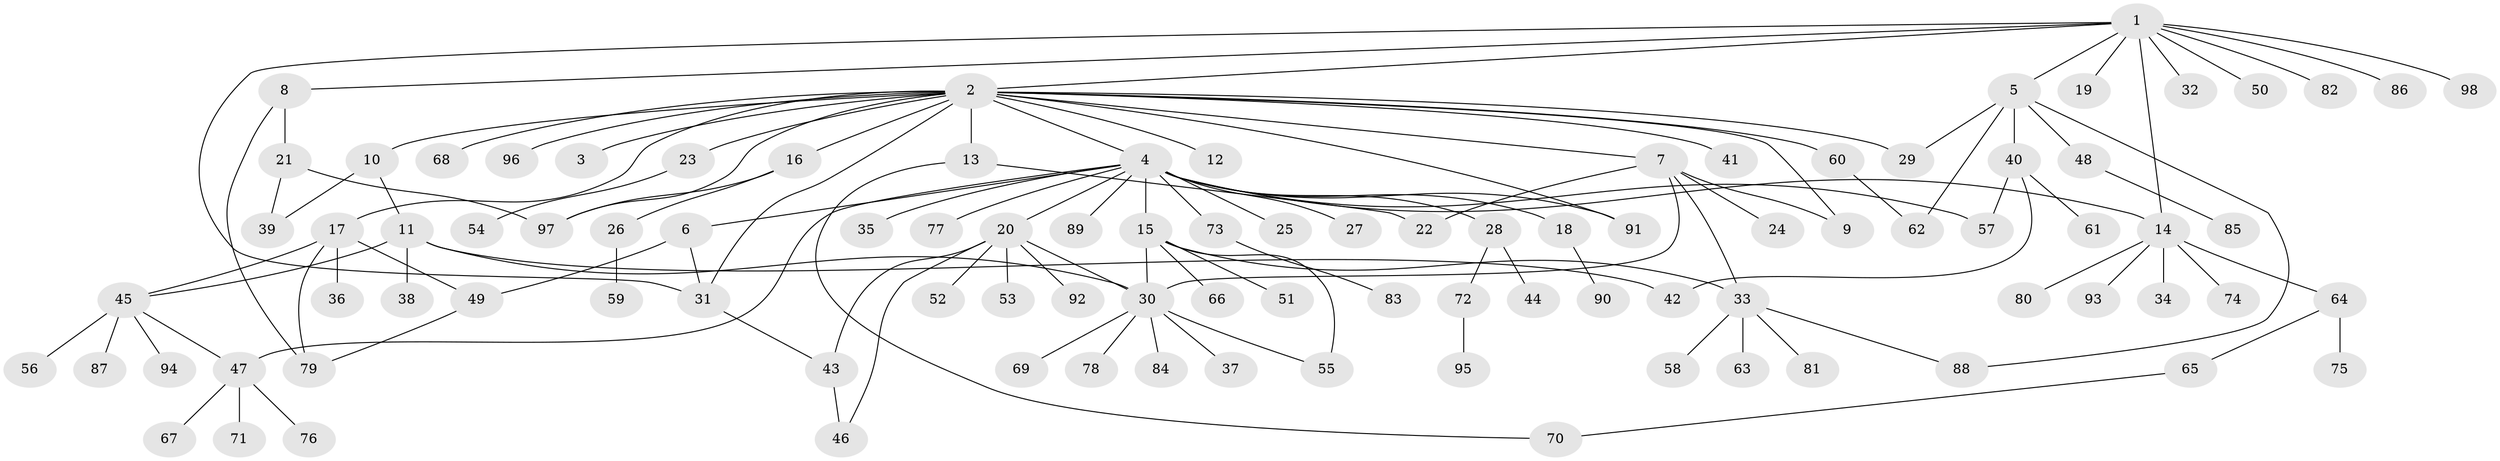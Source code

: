 // Generated by graph-tools (version 1.1) at 2025/01/03/09/25 03:01:38]
// undirected, 98 vertices, 124 edges
graph export_dot {
graph [start="1"]
  node [color=gray90,style=filled];
  1;
  2;
  3;
  4;
  5;
  6;
  7;
  8;
  9;
  10;
  11;
  12;
  13;
  14;
  15;
  16;
  17;
  18;
  19;
  20;
  21;
  22;
  23;
  24;
  25;
  26;
  27;
  28;
  29;
  30;
  31;
  32;
  33;
  34;
  35;
  36;
  37;
  38;
  39;
  40;
  41;
  42;
  43;
  44;
  45;
  46;
  47;
  48;
  49;
  50;
  51;
  52;
  53;
  54;
  55;
  56;
  57;
  58;
  59;
  60;
  61;
  62;
  63;
  64;
  65;
  66;
  67;
  68;
  69;
  70;
  71;
  72;
  73;
  74;
  75;
  76;
  77;
  78;
  79;
  80;
  81;
  82;
  83;
  84;
  85;
  86;
  87;
  88;
  89;
  90;
  91;
  92;
  93;
  94;
  95;
  96;
  97;
  98;
  1 -- 2;
  1 -- 5;
  1 -- 8;
  1 -- 14;
  1 -- 19;
  1 -- 31;
  1 -- 32;
  1 -- 50;
  1 -- 82;
  1 -- 86;
  1 -- 98;
  2 -- 3;
  2 -- 4;
  2 -- 7;
  2 -- 9;
  2 -- 10;
  2 -- 12;
  2 -- 13;
  2 -- 16;
  2 -- 17;
  2 -- 23;
  2 -- 29;
  2 -- 31;
  2 -- 41;
  2 -- 60;
  2 -- 68;
  2 -- 91;
  2 -- 96;
  2 -- 97;
  4 -- 6;
  4 -- 14;
  4 -- 15;
  4 -- 18;
  4 -- 20;
  4 -- 25;
  4 -- 27;
  4 -- 28;
  4 -- 35;
  4 -- 47;
  4 -- 57;
  4 -- 73;
  4 -- 77;
  4 -- 89;
  4 -- 91;
  5 -- 29;
  5 -- 40;
  5 -- 48;
  5 -- 62;
  5 -- 88;
  6 -- 31;
  6 -- 49;
  7 -- 9;
  7 -- 22;
  7 -- 24;
  7 -- 30;
  7 -- 33;
  8 -- 21;
  8 -- 79;
  10 -- 11;
  10 -- 39;
  11 -- 30;
  11 -- 38;
  11 -- 42;
  11 -- 45;
  13 -- 22;
  13 -- 70;
  14 -- 34;
  14 -- 64;
  14 -- 74;
  14 -- 80;
  14 -- 93;
  15 -- 30;
  15 -- 33;
  15 -- 51;
  15 -- 55;
  15 -- 66;
  16 -- 26;
  16 -- 97;
  17 -- 36;
  17 -- 45;
  17 -- 49;
  17 -- 79;
  18 -- 90;
  20 -- 30;
  20 -- 43;
  20 -- 46;
  20 -- 52;
  20 -- 53;
  20 -- 92;
  21 -- 39;
  21 -- 97;
  23 -- 54;
  26 -- 59;
  28 -- 44;
  28 -- 72;
  30 -- 37;
  30 -- 55;
  30 -- 69;
  30 -- 78;
  30 -- 84;
  31 -- 43;
  33 -- 58;
  33 -- 63;
  33 -- 81;
  33 -- 88;
  40 -- 42;
  40 -- 57;
  40 -- 61;
  43 -- 46;
  45 -- 47;
  45 -- 56;
  45 -- 87;
  45 -- 94;
  47 -- 67;
  47 -- 71;
  47 -- 76;
  48 -- 85;
  49 -- 79;
  60 -- 62;
  64 -- 65;
  64 -- 75;
  65 -- 70;
  72 -- 95;
  73 -- 83;
}
